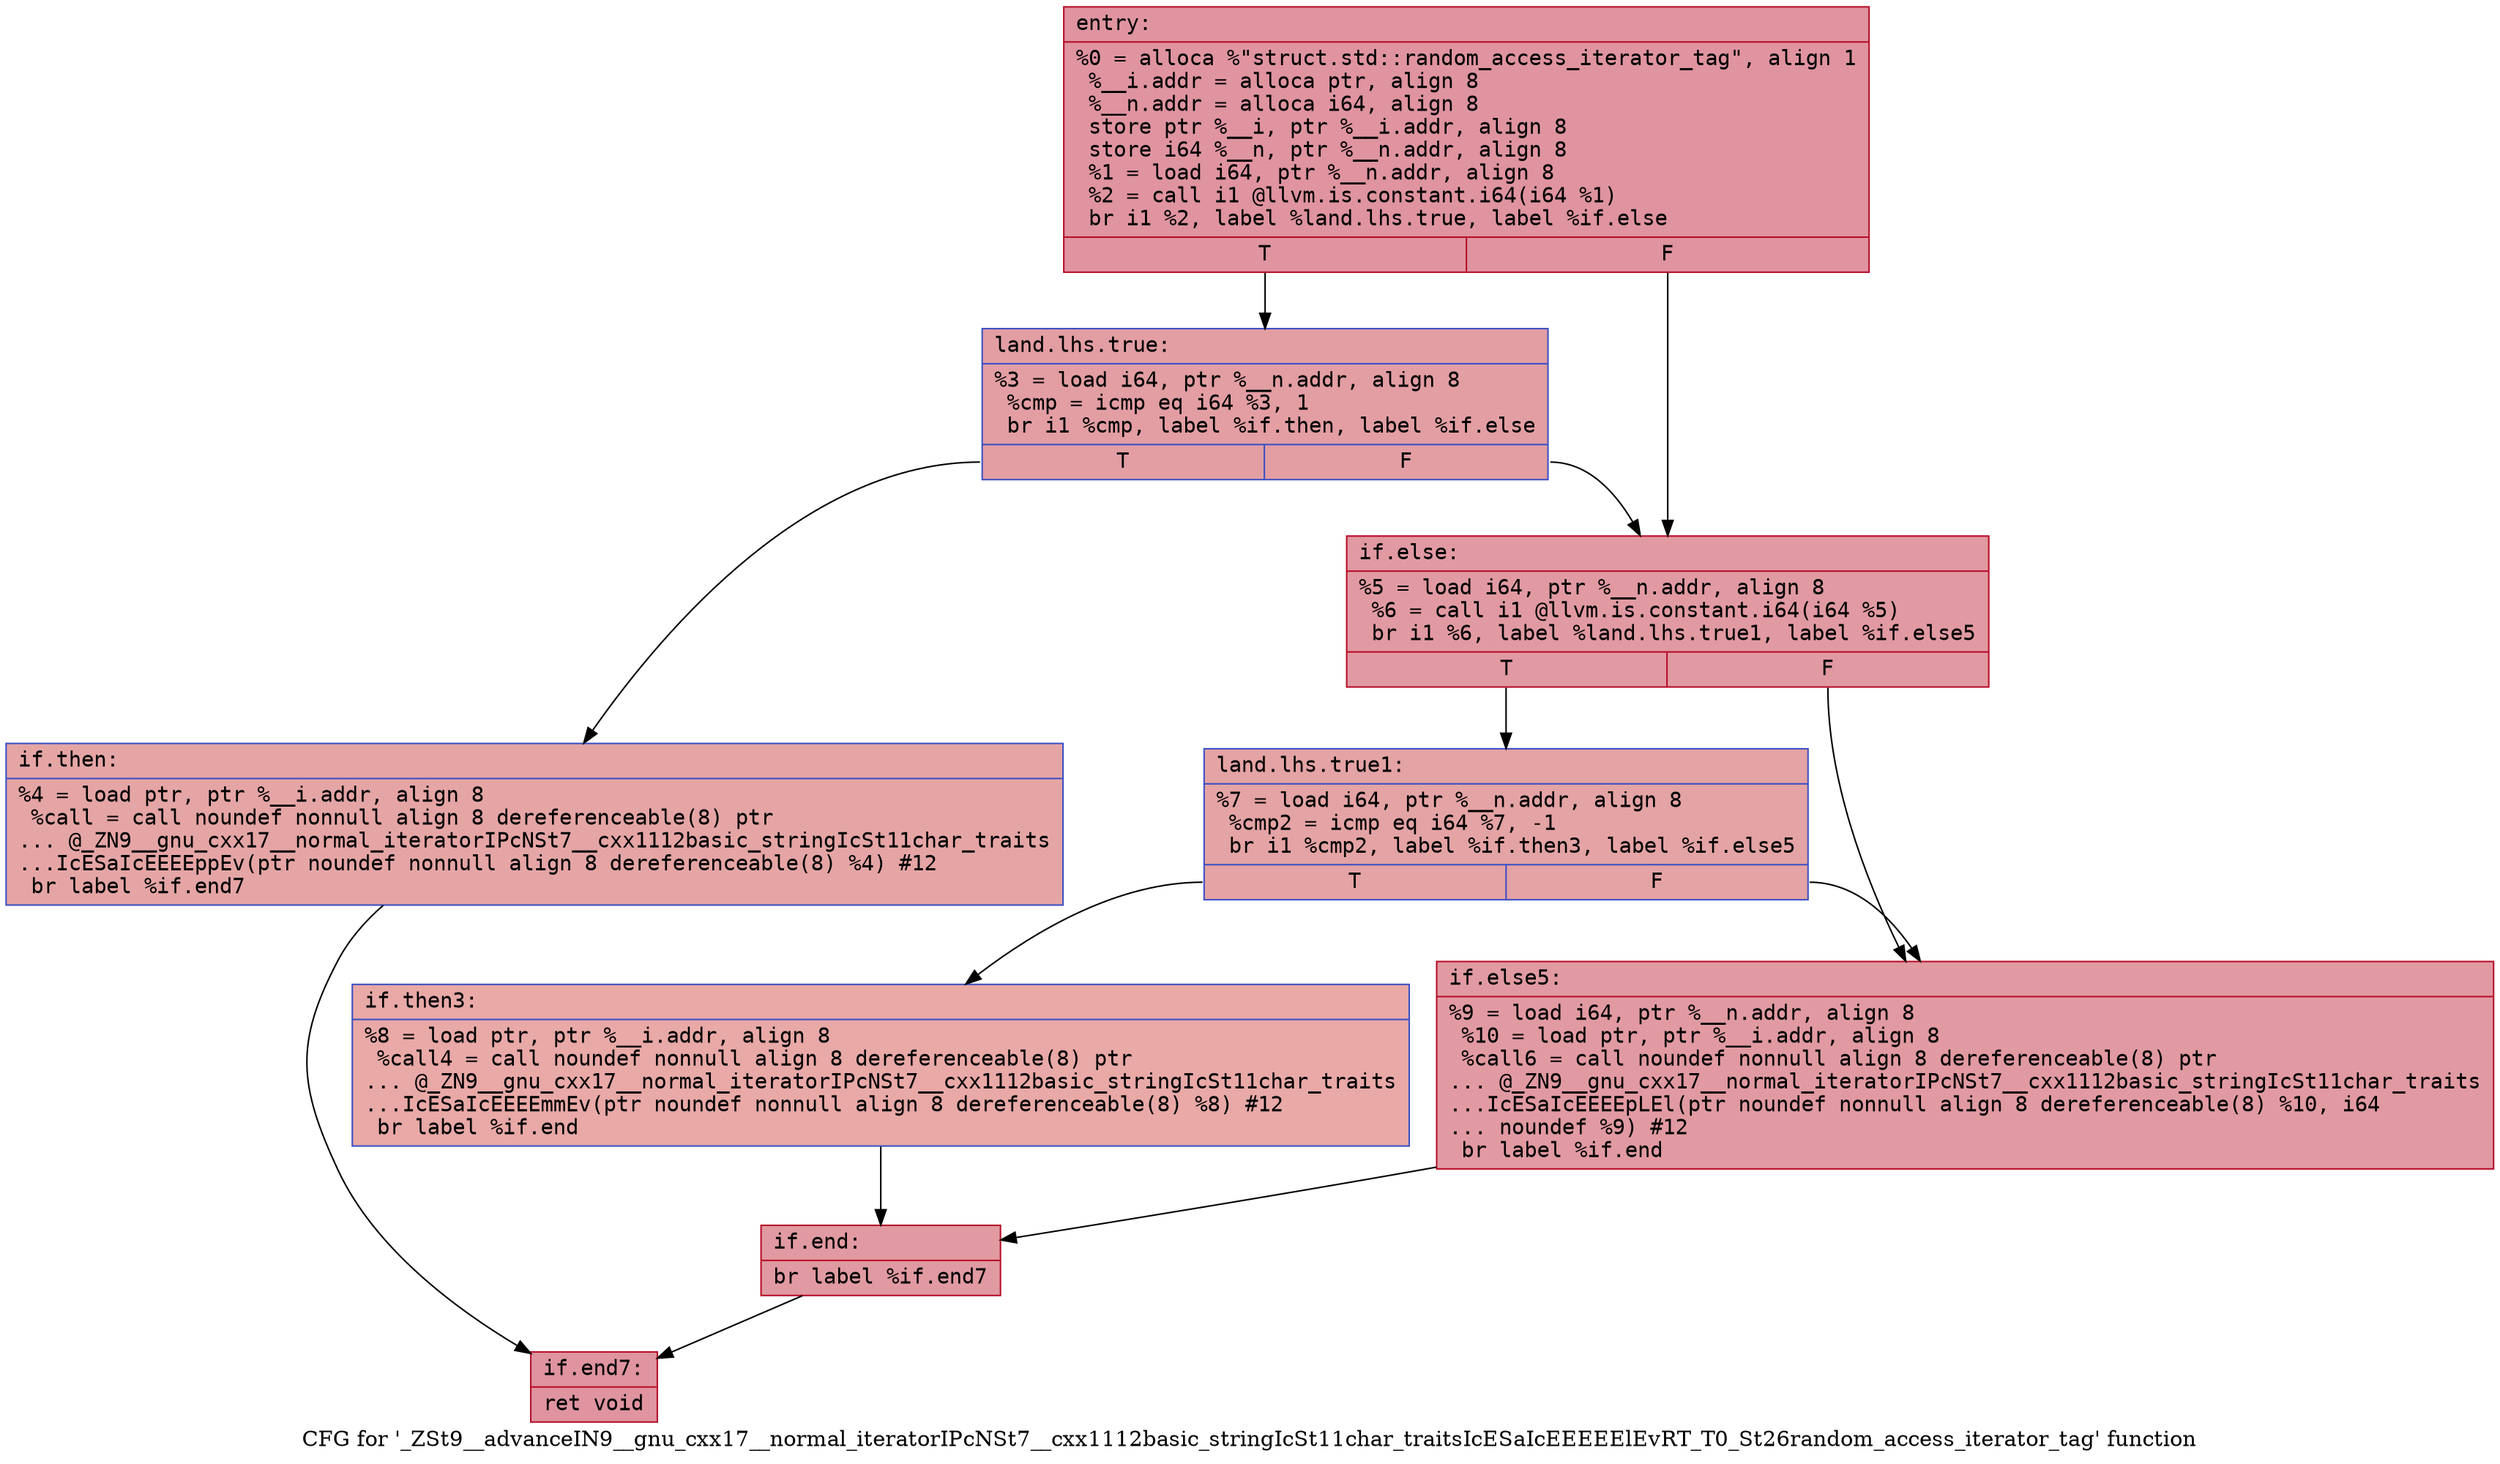 digraph "CFG for '_ZSt9__advanceIN9__gnu_cxx17__normal_iteratorIPcNSt7__cxx1112basic_stringIcSt11char_traitsIcESaIcEEEEElEvRT_T0_St26random_access_iterator_tag' function" {
	label="CFG for '_ZSt9__advanceIN9__gnu_cxx17__normal_iteratorIPcNSt7__cxx1112basic_stringIcSt11char_traitsIcESaIcEEEEElEvRT_T0_St26random_access_iterator_tag' function";

	Node0x5555abcc9af0 [shape=record,color="#b70d28ff", style=filled, fillcolor="#b70d2870" fontname="Courier",label="{entry:\l|  %0 = alloca %\"struct.std::random_access_iterator_tag\", align 1\l  %__i.addr = alloca ptr, align 8\l  %__n.addr = alloca i64, align 8\l  store ptr %__i, ptr %__i.addr, align 8\l  store i64 %__n, ptr %__n.addr, align 8\l  %1 = load i64, ptr %__n.addr, align 8\l  %2 = call i1 @llvm.is.constant.i64(i64 %1)\l  br i1 %2, label %land.lhs.true, label %if.else\l|{<s0>T|<s1>F}}"];
	Node0x5555abcc9af0:s0 -> Node0x5555abcc9df0[tooltip="entry -> land.lhs.true\nProbability 50.00%" ];
	Node0x5555abcc9af0:s1 -> Node0x5555abcc9e40[tooltip="entry -> if.else\nProbability 50.00%" ];
	Node0x5555abcc9df0 [shape=record,color="#3d50c3ff", style=filled, fillcolor="#be242e70" fontname="Courier",label="{land.lhs.true:\l|  %3 = load i64, ptr %__n.addr, align 8\l  %cmp = icmp eq i64 %3, 1\l  br i1 %cmp, label %if.then, label %if.else\l|{<s0>T|<s1>F}}"];
	Node0x5555abcc9df0:s0 -> Node0x5555abcca090[tooltip="land.lhs.true -> if.then\nProbability 50.00%" ];
	Node0x5555abcc9df0:s1 -> Node0x5555abcc9e40[tooltip="land.lhs.true -> if.else\nProbability 50.00%" ];
	Node0x5555abcca090 [shape=record,color="#3d50c3ff", style=filled, fillcolor="#c5333470" fontname="Courier",label="{if.then:\l|  %4 = load ptr, ptr %__i.addr, align 8\l  %call = call noundef nonnull align 8 dereferenceable(8) ptr\l... @_ZN9__gnu_cxx17__normal_iteratorIPcNSt7__cxx1112basic_stringIcSt11char_traits\l...IcESaIcEEEEppEv(ptr noundef nonnull align 8 dereferenceable(8) %4) #12\l  br label %if.end7\l}"];
	Node0x5555abcca090 -> Node0x5555abcca4c0[tooltip="if.then -> if.end7\nProbability 100.00%" ];
	Node0x5555abcc9e40 [shape=record,color="#b70d28ff", style=filled, fillcolor="#bb1b2c70" fontname="Courier",label="{if.else:\l|  %5 = load i64, ptr %__n.addr, align 8\l  %6 = call i1 @llvm.is.constant.i64(i64 %5)\l  br i1 %6, label %land.lhs.true1, label %if.else5\l|{<s0>T|<s1>F}}"];
	Node0x5555abcc9e40:s0 -> Node0x5555abcca720[tooltip="if.else -> land.lhs.true1\nProbability 50.00%" ];
	Node0x5555abcc9e40:s1 -> Node0x5555abcca770[tooltip="if.else -> if.else5\nProbability 50.00%" ];
	Node0x5555abcca720 [shape=record,color="#3d50c3ff", style=filled, fillcolor="#c32e3170" fontname="Courier",label="{land.lhs.true1:\l|  %7 = load i64, ptr %__n.addr, align 8\l  %cmp2 = icmp eq i64 %7, -1\l  br i1 %cmp2, label %if.then3, label %if.else5\l|{<s0>T|<s1>F}}"];
	Node0x5555abcca720:s0 -> Node0x5555abccab20[tooltip="land.lhs.true1 -> if.then3\nProbability 37.50%" ];
	Node0x5555abcca720:s1 -> Node0x5555abcca770[tooltip="land.lhs.true1 -> if.else5\nProbability 62.50%" ];
	Node0x5555abccab20 [shape=record,color="#3d50c3ff", style=filled, fillcolor="#ca3b3770" fontname="Courier",label="{if.then3:\l|  %8 = load ptr, ptr %__i.addr, align 8\l  %call4 = call noundef nonnull align 8 dereferenceable(8) ptr\l... @_ZN9__gnu_cxx17__normal_iteratorIPcNSt7__cxx1112basic_stringIcSt11char_traits\l...IcESaIcEEEEmmEv(ptr noundef nonnull align 8 dereferenceable(8) %8) #12\l  br label %if.end\l}"];
	Node0x5555abccab20 -> Node0x5555abccaf60[tooltip="if.then3 -> if.end\nProbability 100.00%" ];
	Node0x5555abcca770 [shape=record,color="#b70d28ff", style=filled, fillcolor="#bb1b2c70" fontname="Courier",label="{if.else5:\l|  %9 = load i64, ptr %__n.addr, align 8\l  %10 = load ptr, ptr %__i.addr, align 8\l  %call6 = call noundef nonnull align 8 dereferenceable(8) ptr\l... @_ZN9__gnu_cxx17__normal_iteratorIPcNSt7__cxx1112basic_stringIcSt11char_traits\l...IcESaIcEEEEpLEl(ptr noundef nonnull align 8 dereferenceable(8) %10, i64\l... noundef %9) #12\l  br label %if.end\l}"];
	Node0x5555abcca770 -> Node0x5555abccaf60[tooltip="if.else5 -> if.end\nProbability 100.00%" ];
	Node0x5555abccaf60 [shape=record,color="#b70d28ff", style=filled, fillcolor="#bb1b2c70" fontname="Courier",label="{if.end:\l|  br label %if.end7\l}"];
	Node0x5555abccaf60 -> Node0x5555abcca4c0[tooltip="if.end -> if.end7\nProbability 100.00%" ];
	Node0x5555abcca4c0 [shape=record,color="#b70d28ff", style=filled, fillcolor="#b70d2870" fontname="Courier",label="{if.end7:\l|  ret void\l}"];
}
